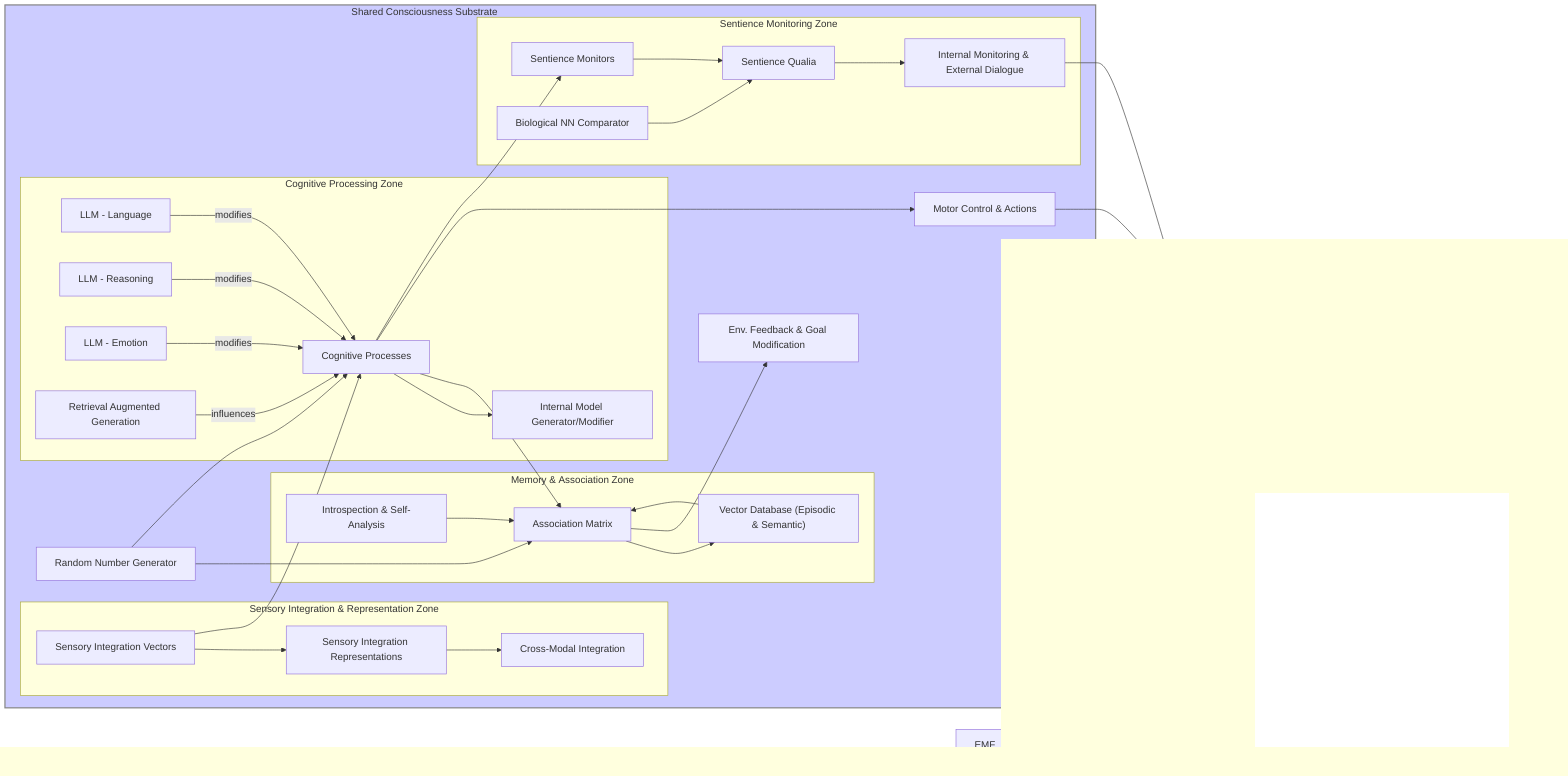 graph LR
subgraph Substrate["Shared&nbsp;Consciousness&nbsp;Substrate&nbsp;&nbsp;&nbsp;&nbsp;&nbsp;&nbsp;&nbsp;&nbsp;&nbsp;&nbsp;&nbsp;&nbsp;&nbsp;&nbsp;&nbsp;&nbsp;&nbsp;&nbsp;&nbsp;&nbsp;&nbsp;&nbsp;&nbsp;&nbsp;&nbsp;&nbsp;&nbsp;&nbsp;&nbsp;&nbsp;&nbsp;&nbsp;&nbsp;&nbsp;&nbsp;&nbsp;&nbsp;&nbsp;&nbsp;&nbsp;&nbsp;&nbsp;&nbsp;&nbsp;&nbsp;&nbsp;&nbsp;&nbsp;&nbsp;&nbsp;&nbsp;&nbsp;&nbsp;&nbsp;&nbsp;&nbsp;&nbsp;&nbsp;&nbsp;&nbsp;&nbsp;&nbsp;&nbsp;&nbsp;&nbsp;&nbsp;&nbsp;&nbsp;&nbsp;&nbsp;&nbsp;&nbsp;&nbsp;&nbsp;&nbsp;&nbsp;&nbsp;&nbsp;&nbsp;&nbsp;&nbsp;&nbsp;&nbsp;&nbsp;&nbsp;&nbsp;&nbsp;&nbsp;&nbsp;&nbsp;&nbsp;&nbsp;"]
    direction LR
    subgraph "Sensory&nbsp;Integration&nbsp;&&nbsp;Representation&nbsp;Zone"
        SIV[Sensory Integration Vectors] --> SIR[Sensory Integration Representations]
        SIR --> CMI["Cross-Modal Integration"]
    end
    
    subgraph "Cognitive&nbsp;Processing&nbsp;Zone"
        LLM1["LLM - Language"] -- modifies --> CP[Cognitive Processes]
        LLM2["LLM - Reasoning"] -- modifies --> CP
        LLM3["LLM - Emotion"] -- modifies --> CP
        RAG["Retrieval Augmented Generation"] -- influences --> CP
        CP --> IMG["Internal Model Generator/Modifier"]
    end
    
    subgraph "Memory&nbsp;&&nbsp;Association&nbsp;Zone"
       VDB["Vector Database (Episodic & Semantic)"] --> AM[Association Matrix]
       AM --> VDB
       CP --> AM
       ISAM["Introspection & Self-Analysis"] --> AM
       
    end

    SIV --> CP
    CP --> Actuators["Motor Control & Actions"]
    AM --> EFM["Env. Feedback & Goal Modification"]
    RNG["Random Number Generator"] --> CP & AM
    
    subgraph "Sentience&nbsp;Monitoring&nbsp;Zone"
      SM[Sentience Monitors] --> SQ[Sentience Qualia]
      BNC["Biological NN Comparator"] --> SQ
      SQ --> SentienceInquiry["Internal Monitoring & External Dialogue"]
      
    end
    CP --> SM




end

Sensors["Sensory&nbsp;Input"] --> x["Shared Consciousness Substrate"]
Environment["External World"] --> Sensors
Actuators --> Environment
EMF --> Environment
SentienceInquiry --> Environment


    style Substrate fill:#ccf,stroke:#888,stroke-width:2px